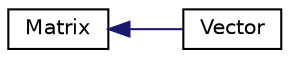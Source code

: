 digraph "Graphical Class Hierarchy"
{
  edge [fontname="Helvetica",fontsize="10",labelfontname="Helvetica",labelfontsize="10"];
  node [fontname="Helvetica",fontsize="10",shape=record];
  rankdir="LR";
  Node0 [label="Matrix",height=0.2,width=0.4,color="black", fillcolor="white", style="filled",URL="$class_matrix.html",tooltip="2-dimensional matrix class "];
  Node0 -> Node1 [dir="back",color="midnightblue",fontsize="10",style="solid",fontname="Helvetica"];
  Node1 [label="Vector",height=0.2,width=0.4,color="black", fillcolor="white", style="filled",URL="$class_vector.html",tooltip="1-dimensional Vector class "];
}
